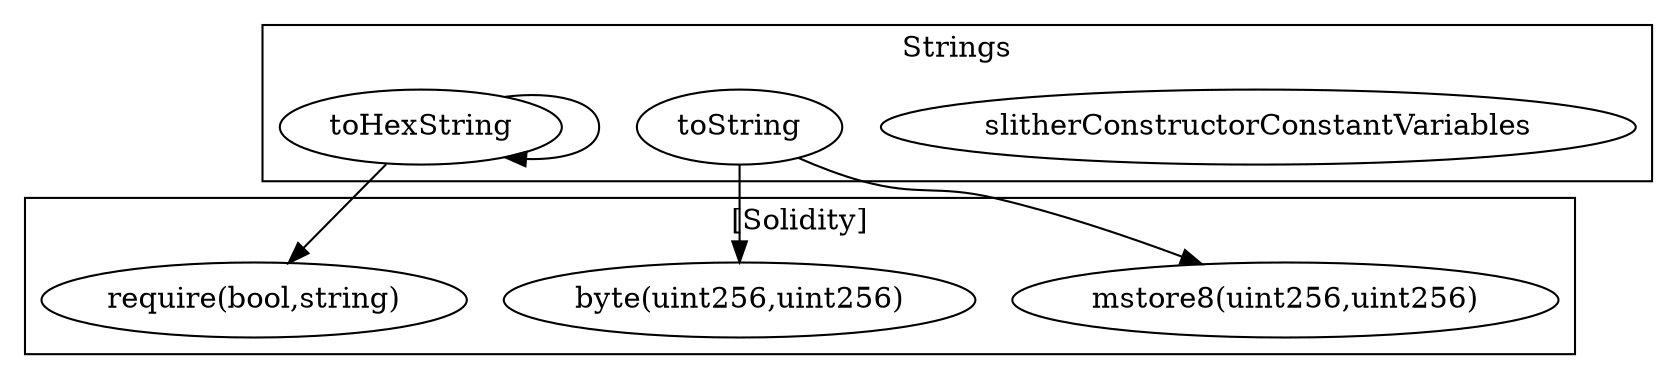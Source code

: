 strict digraph {
subgraph cluster_5190_Strings {
label = "Strings"
"5190_slitherConstructorConstantVariables" [label="slitherConstructorConstantVariables"]
"5190_toString" [label="toString"]
"5190_toHexString" [label="toHexString"]
"5190_toHexString" -> "5190_toHexString"
}subgraph cluster_solidity {
label = "[Solidity]"
"mstore8(uint256,uint256)" 
"byte(uint256,uint256)" 
"require(bool,string)" 
"5190_toString" -> "byte(uint256,uint256)"
"5190_toHexString" -> "require(bool,string)"
"5190_toString" -> "mstore8(uint256,uint256)"
}
}